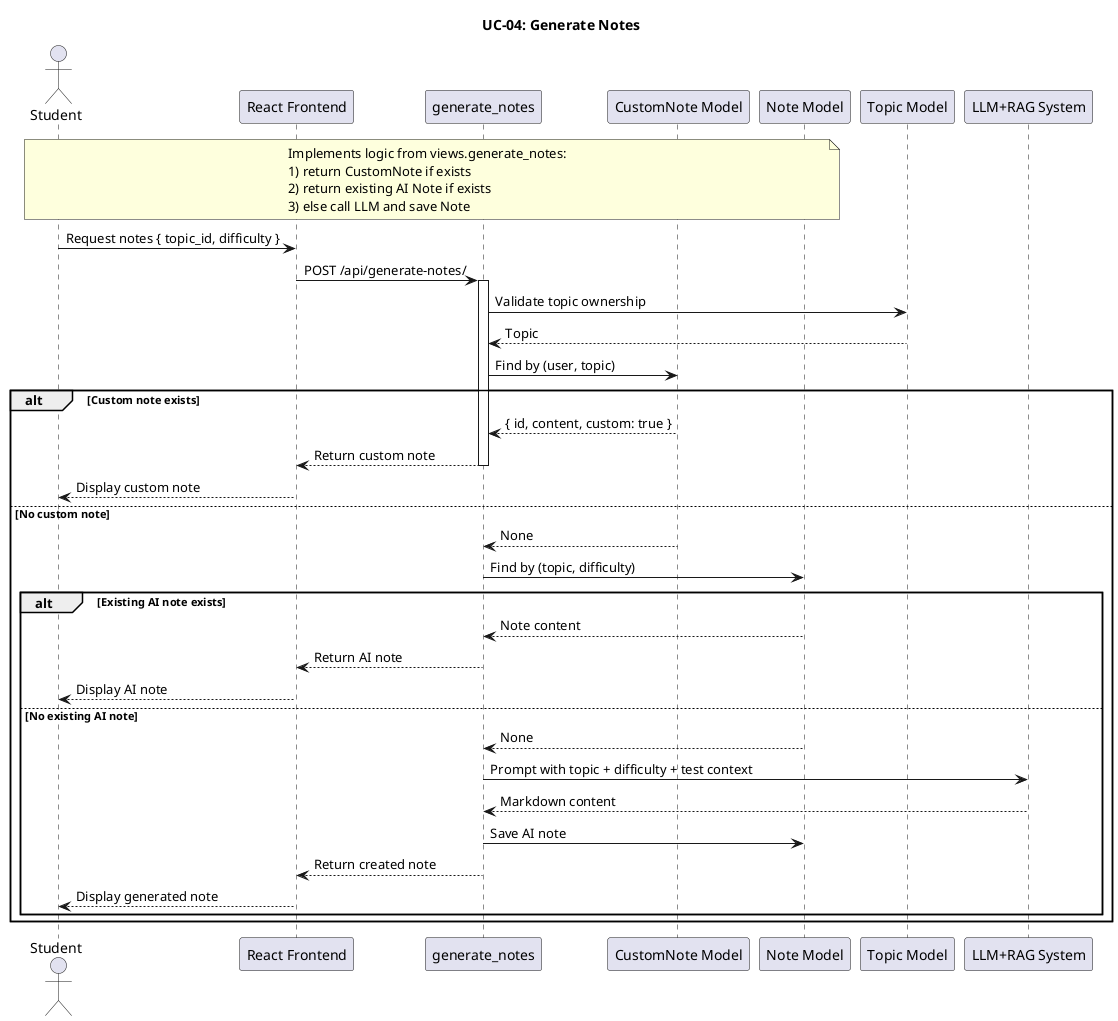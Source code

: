 @startuml
title UC-04: Generate Notes

actor Student
participant Frontend as "React Frontend"
participant NotesAPI as "generate_notes"
participant CustomNote as "CustomNote Model"
participant Note as "Note Model"
participant Topic as "Topic Model"
participant LLM as "LLM+RAG System"

note over Student, Note
Implements logic from views.generate_notes:
1) return CustomNote if exists
2) return existing AI Note if exists
3) else call LLM and save Note
end note

'======================
' Request notes for a topic
'======================
Student -> Frontend : Request notes { topic_id, difficulty }
Frontend -> NotesAPI : POST /api/generate-notes/
activate NotesAPI
NotesAPI -> Topic : Validate topic ownership
Topic --> NotesAPI : Topic

'======================
' Check custom note
'======================
NotesAPI -> CustomNote : Find by (user, topic)
alt Custom note exists
    CustomNote --> NotesAPI : { id, content, custom: true }
    NotesAPI --> Frontend : Return custom note
    deactivate NotesAPI
    Frontend --> Student : Display custom note
else No custom note
    CustomNote --> NotesAPI : None

    '======================
    ' Check existing AI note
    '======================
    NotesAPI -> Note : Find by (topic, difficulty)
    alt Existing AI note exists
        Note --> NotesAPI : Note content
        NotesAPI --> Frontend : Return AI note
        deactivate NotesAPI
        Frontend --> Student : Display AI note
    else No existing AI note
        Note --> NotesAPI : None

        '======================
        ' Generate via LLM
        '======================
        NotesAPI -> LLM : Prompt with topic + difficulty + test context
        LLM --> NotesAPI : Markdown content
        NotesAPI -> Note : Save AI note
        NotesAPI --> Frontend : Return created note
        deactivate NotesAPI
        Frontend --> Student : Display generated note
    end
end

@enduml


